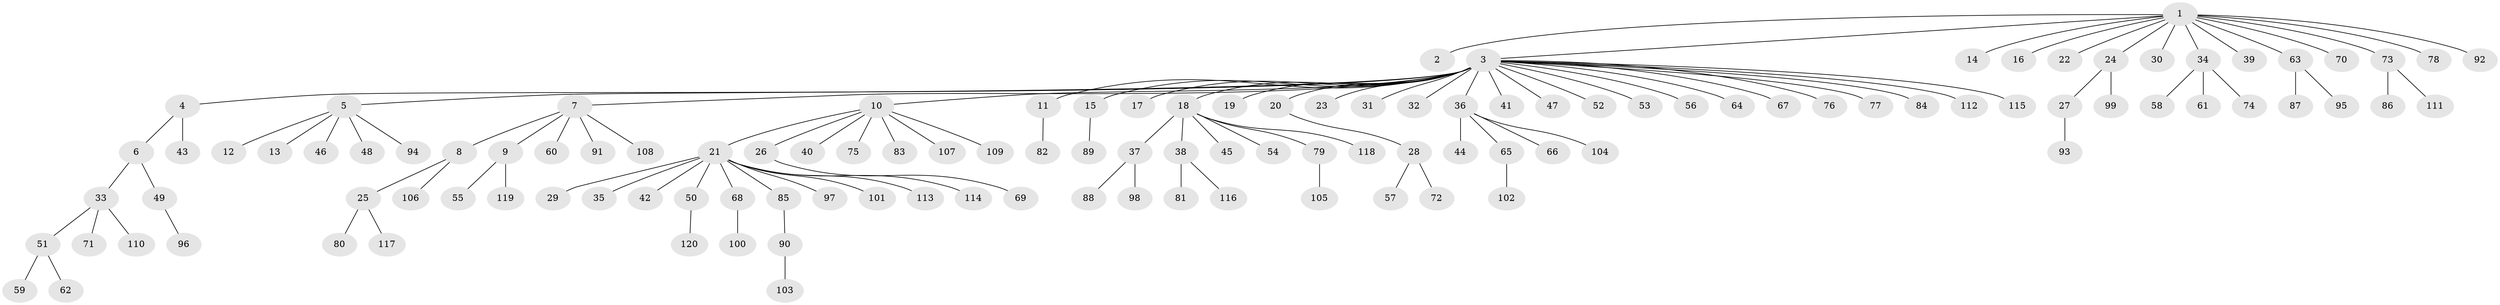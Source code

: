 // Generated by graph-tools (version 1.1) at 2025/35/03/09/25 02:35:35]
// undirected, 120 vertices, 119 edges
graph export_dot {
graph [start="1"]
  node [color=gray90,style=filled];
  1;
  2;
  3;
  4;
  5;
  6;
  7;
  8;
  9;
  10;
  11;
  12;
  13;
  14;
  15;
  16;
  17;
  18;
  19;
  20;
  21;
  22;
  23;
  24;
  25;
  26;
  27;
  28;
  29;
  30;
  31;
  32;
  33;
  34;
  35;
  36;
  37;
  38;
  39;
  40;
  41;
  42;
  43;
  44;
  45;
  46;
  47;
  48;
  49;
  50;
  51;
  52;
  53;
  54;
  55;
  56;
  57;
  58;
  59;
  60;
  61;
  62;
  63;
  64;
  65;
  66;
  67;
  68;
  69;
  70;
  71;
  72;
  73;
  74;
  75;
  76;
  77;
  78;
  79;
  80;
  81;
  82;
  83;
  84;
  85;
  86;
  87;
  88;
  89;
  90;
  91;
  92;
  93;
  94;
  95;
  96;
  97;
  98;
  99;
  100;
  101;
  102;
  103;
  104;
  105;
  106;
  107;
  108;
  109;
  110;
  111;
  112;
  113;
  114;
  115;
  116;
  117;
  118;
  119;
  120;
  1 -- 2;
  1 -- 3;
  1 -- 14;
  1 -- 16;
  1 -- 22;
  1 -- 24;
  1 -- 30;
  1 -- 34;
  1 -- 39;
  1 -- 63;
  1 -- 70;
  1 -- 73;
  1 -- 78;
  1 -- 92;
  3 -- 4;
  3 -- 5;
  3 -- 7;
  3 -- 10;
  3 -- 11;
  3 -- 15;
  3 -- 17;
  3 -- 18;
  3 -- 19;
  3 -- 20;
  3 -- 23;
  3 -- 31;
  3 -- 32;
  3 -- 36;
  3 -- 41;
  3 -- 47;
  3 -- 52;
  3 -- 53;
  3 -- 56;
  3 -- 64;
  3 -- 67;
  3 -- 76;
  3 -- 77;
  3 -- 84;
  3 -- 112;
  3 -- 115;
  4 -- 6;
  4 -- 43;
  5 -- 12;
  5 -- 13;
  5 -- 46;
  5 -- 48;
  5 -- 94;
  6 -- 33;
  6 -- 49;
  7 -- 8;
  7 -- 9;
  7 -- 60;
  7 -- 91;
  7 -- 108;
  8 -- 25;
  8 -- 106;
  9 -- 55;
  9 -- 119;
  10 -- 21;
  10 -- 26;
  10 -- 40;
  10 -- 75;
  10 -- 83;
  10 -- 107;
  10 -- 109;
  11 -- 82;
  15 -- 89;
  18 -- 37;
  18 -- 38;
  18 -- 45;
  18 -- 54;
  18 -- 79;
  18 -- 118;
  20 -- 28;
  21 -- 29;
  21 -- 35;
  21 -- 42;
  21 -- 50;
  21 -- 68;
  21 -- 85;
  21 -- 97;
  21 -- 101;
  21 -- 113;
  21 -- 114;
  24 -- 27;
  24 -- 99;
  25 -- 80;
  25 -- 117;
  26 -- 69;
  27 -- 93;
  28 -- 57;
  28 -- 72;
  33 -- 51;
  33 -- 71;
  33 -- 110;
  34 -- 58;
  34 -- 61;
  34 -- 74;
  36 -- 44;
  36 -- 65;
  36 -- 66;
  36 -- 104;
  37 -- 88;
  37 -- 98;
  38 -- 81;
  38 -- 116;
  49 -- 96;
  50 -- 120;
  51 -- 59;
  51 -- 62;
  63 -- 87;
  63 -- 95;
  65 -- 102;
  68 -- 100;
  73 -- 86;
  73 -- 111;
  79 -- 105;
  85 -- 90;
  90 -- 103;
}
